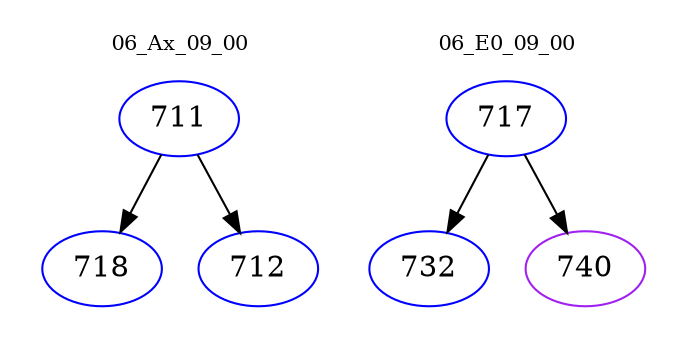 digraph{
subgraph cluster_0 {
color = white
label = "06_Ax_09_00";
fontsize=10;
T0_711 [label="711", color="blue"]
T0_711 -> T0_718 [color="black"]
T0_718 [label="718", color="blue"]
T0_711 -> T0_712 [color="black"]
T0_712 [label="712", color="blue"]
}
subgraph cluster_1 {
color = white
label = "06_E0_09_00";
fontsize=10;
T1_717 [label="717", color="blue"]
T1_717 -> T1_732 [color="black"]
T1_732 [label="732", color="blue"]
T1_717 -> T1_740 [color="black"]
T1_740 [label="740", color="purple"]
}
}
